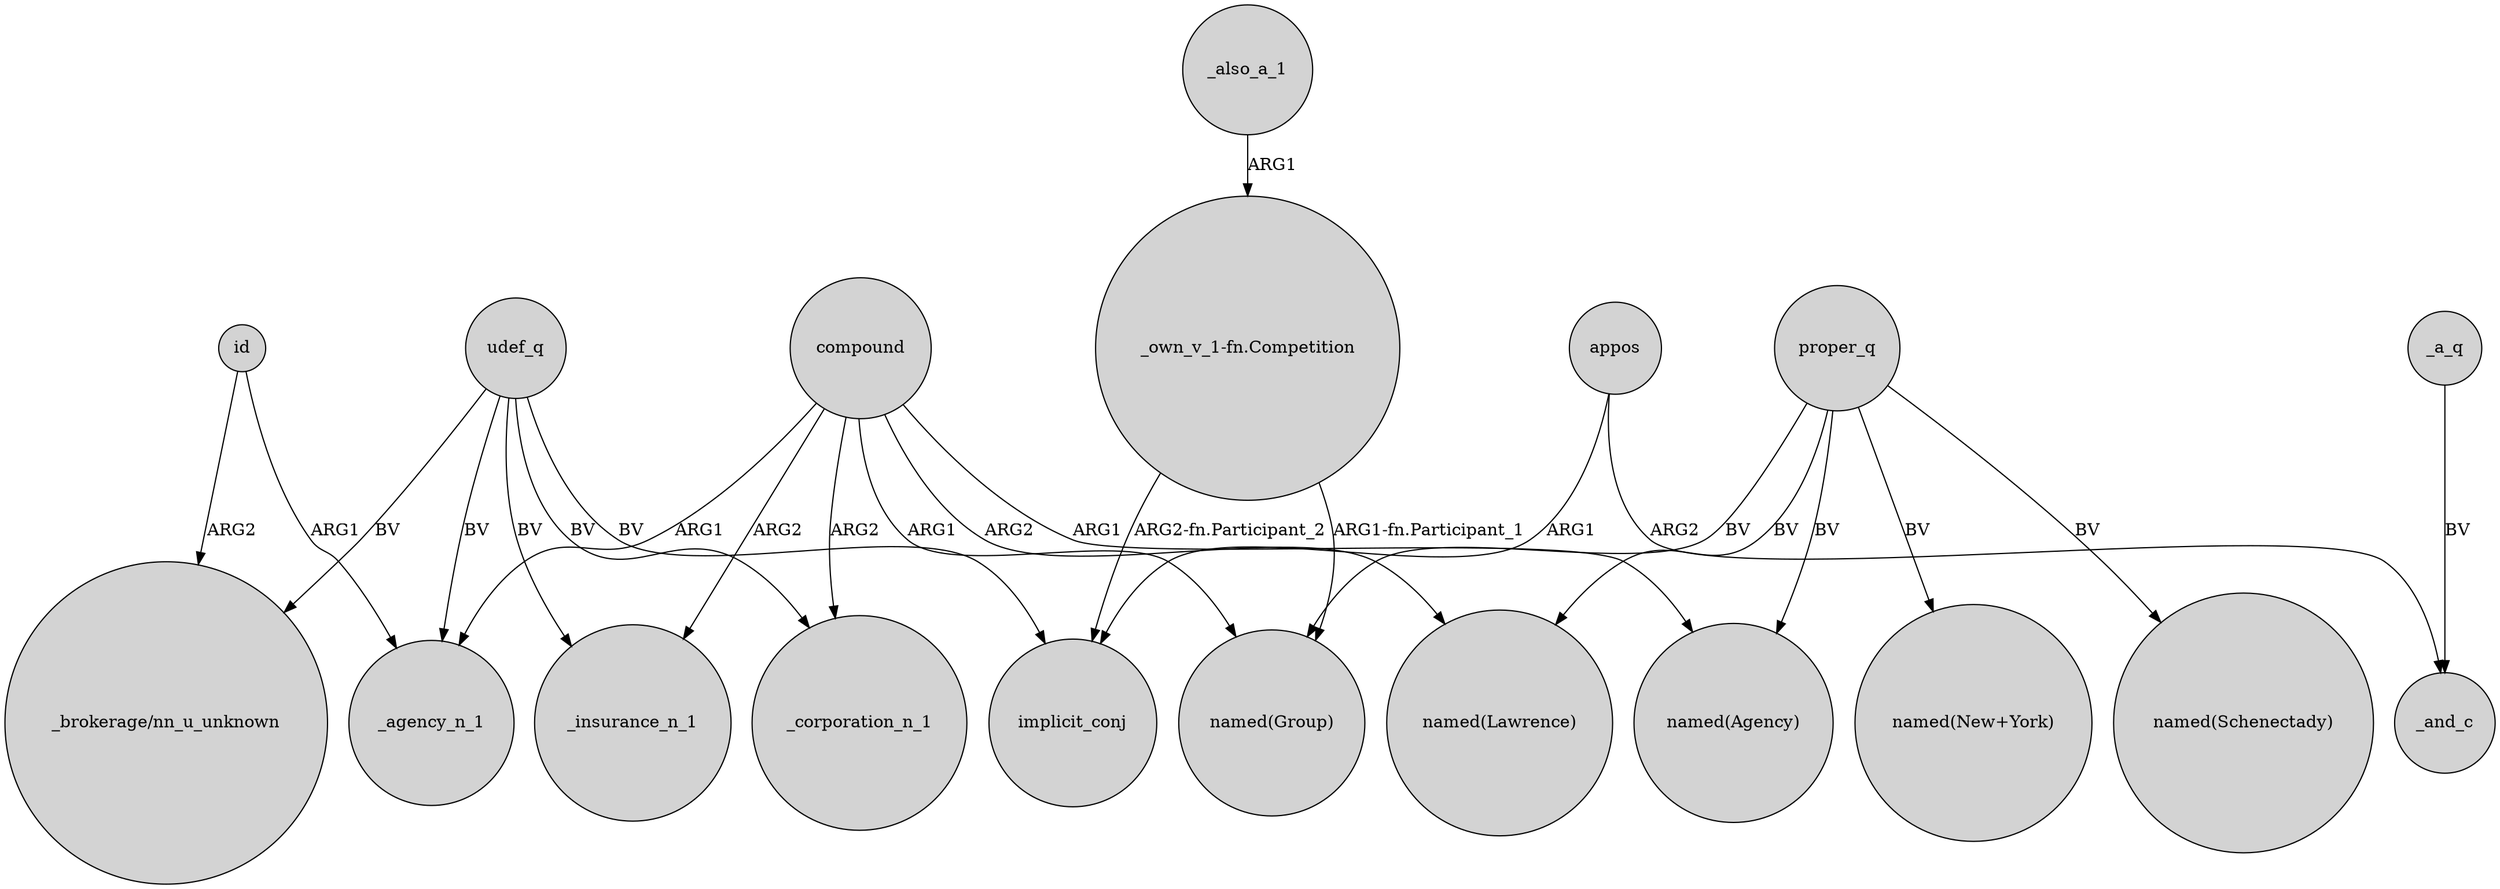digraph {
	node [shape=circle style=filled]
	compound -> _agency_n_1 [label=ARG1]
	"_own_v_1-fn.Competition" -> "named(Group)" [label="ARG1-fn.Participant_1"]
	udef_q -> _insurance_n_1 [label=BV]
	appos -> _and_c [label=ARG2]
	udef_q -> _agency_n_1 [label=BV]
	id -> "_brokerage/nn_u_unknown" [label=ARG2]
	_a_q -> _and_c [label=BV]
	compound -> "named(Group)" [label=ARG1]
	proper_q -> "named(New+York)" [label=BV]
	proper_q -> "named(Schenectady)" [label=BV]
	proper_q -> "named(Lawrence)" [label=BV]
	proper_q -> "named(Group)" [label=BV]
	compound -> "named(Lawrence)" [label=ARG2]
	udef_q -> "_brokerage/nn_u_unknown" [label=BV]
	_also_a_1 -> "_own_v_1-fn.Competition" [label=ARG1]
	appos -> implicit_conj [label=ARG1]
	"_own_v_1-fn.Competition" -> implicit_conj [label="ARG2-fn.Participant_2"]
	compound -> "named(Agency)" [label=ARG1]
	compound -> _insurance_n_1 [label=ARG2]
	compound -> _corporation_n_1 [label=ARG2]
	udef_q -> _corporation_n_1 [label=BV]
	id -> _agency_n_1 [label=ARG1]
	udef_q -> implicit_conj [label=BV]
	proper_q -> "named(Agency)" [label=BV]
}
